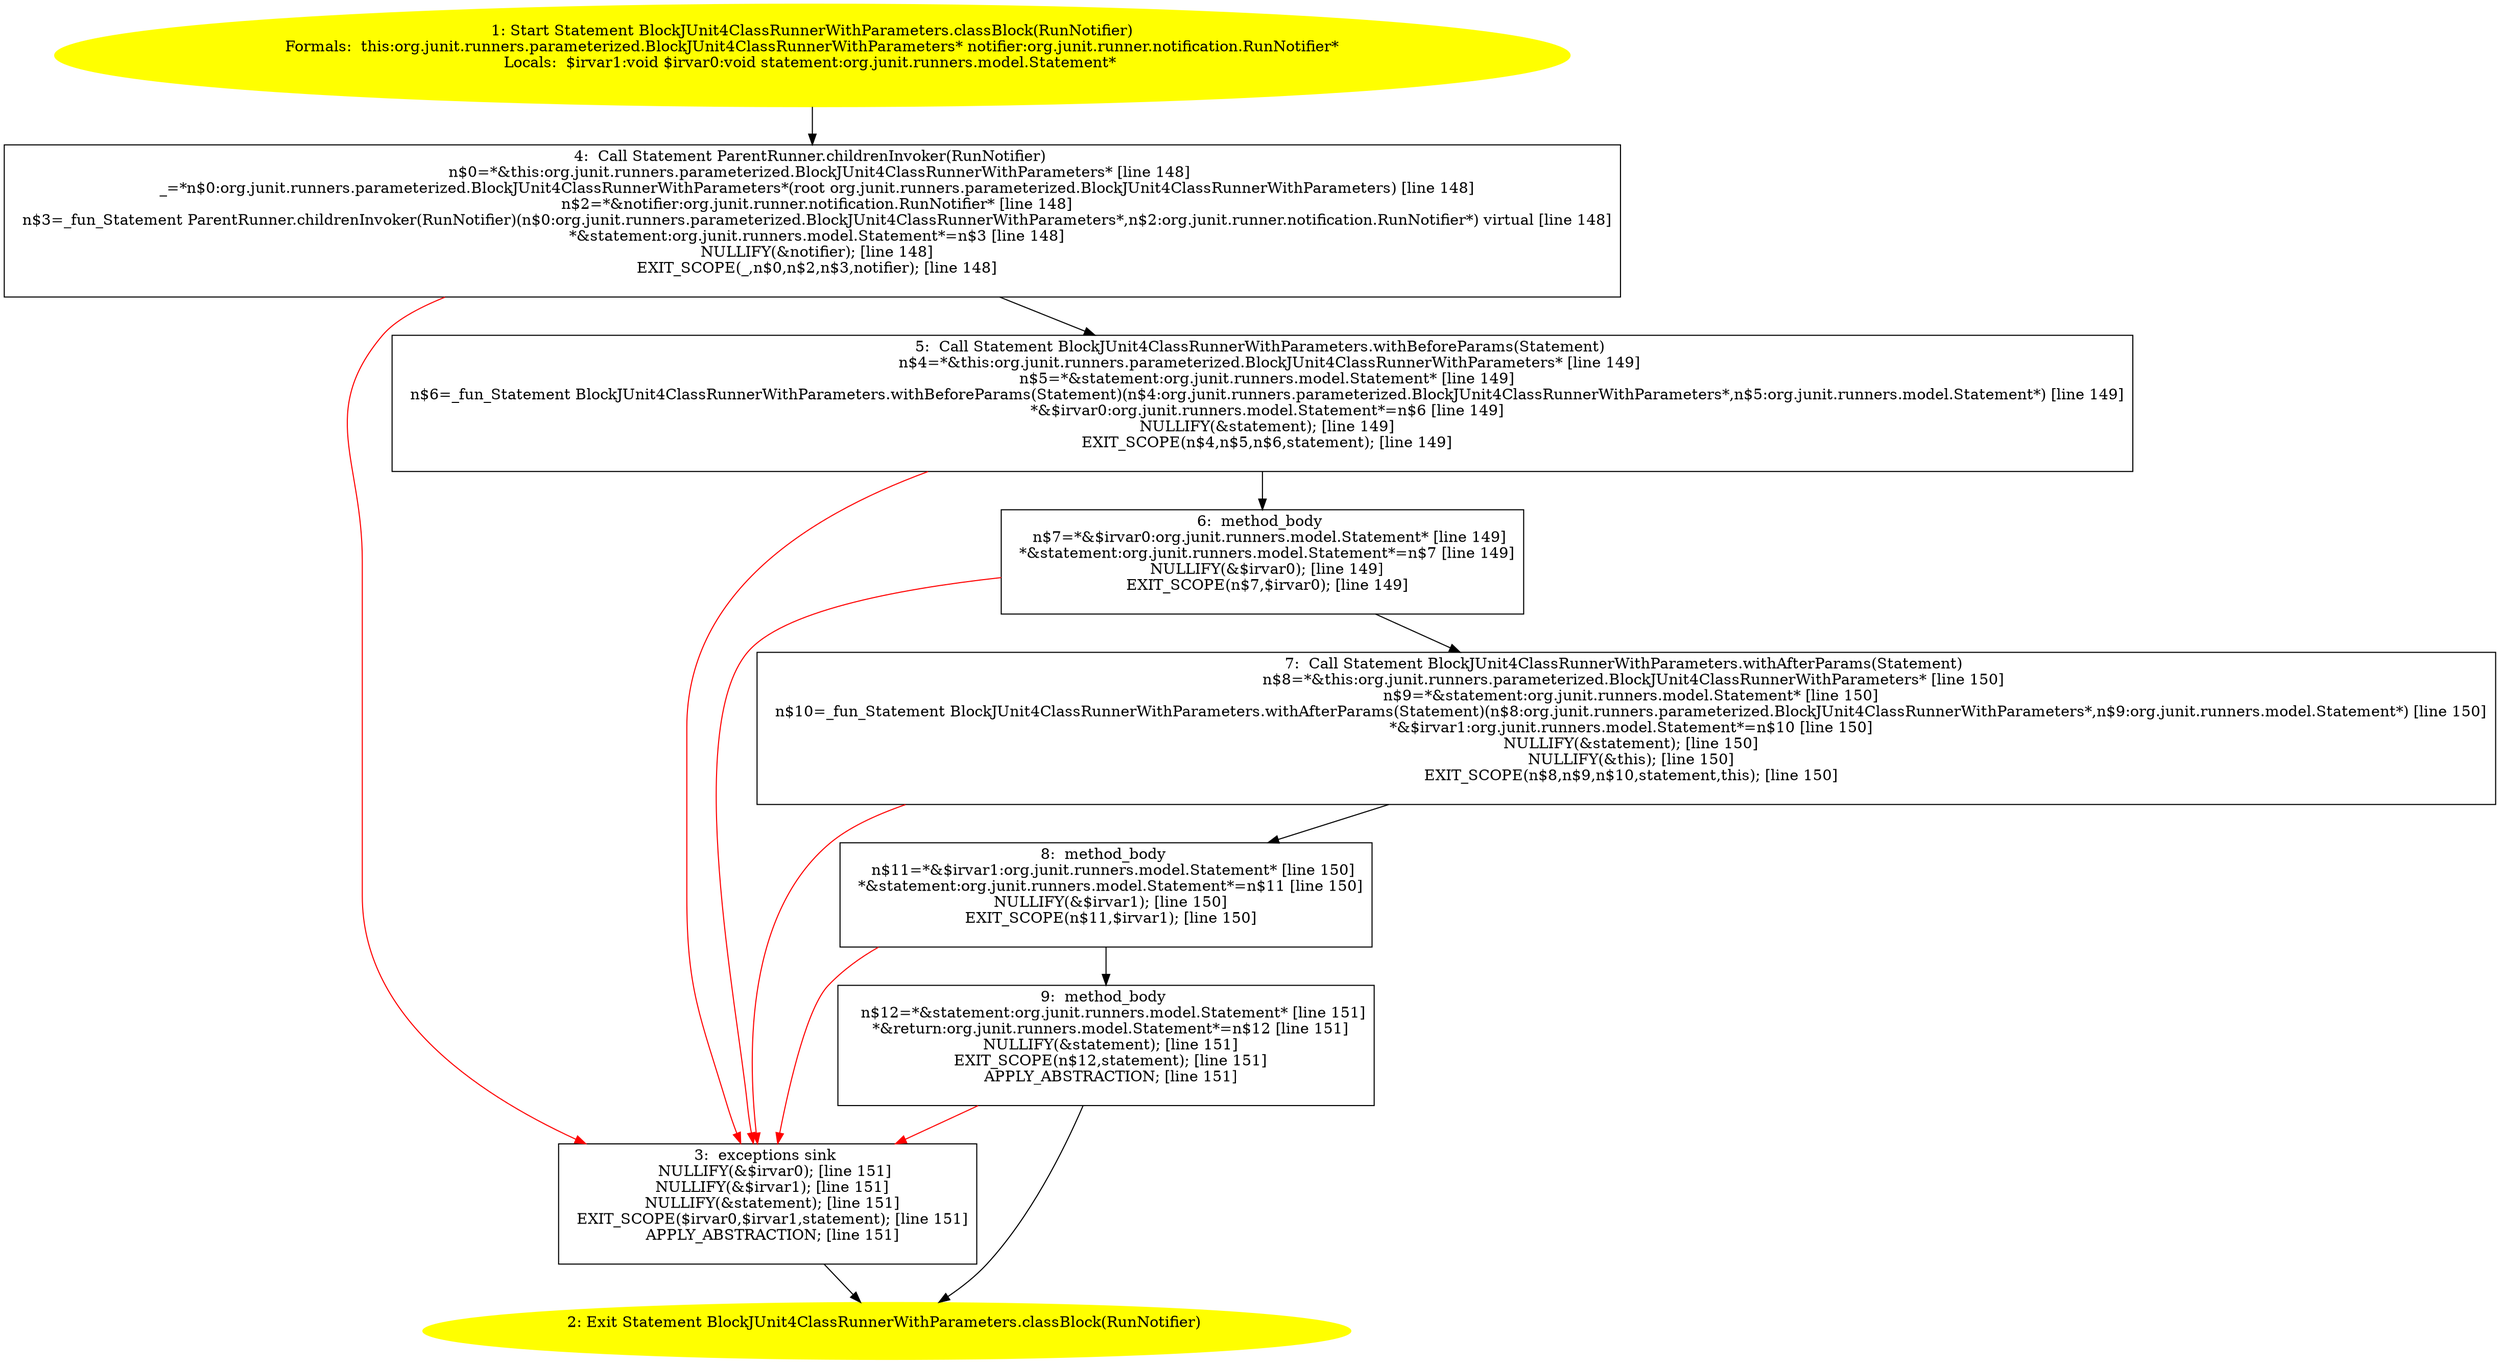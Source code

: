 /* @generated */
digraph cfg {
"org.junit.runners.parameterized.BlockJUnit4ClassRunnerWithParameters.classBlock(org.junit.runner.not.a36ff06cd1a9c35d83a9f3d88f097758_1" [label="1: Start Statement BlockJUnit4ClassRunnerWithParameters.classBlock(RunNotifier)\nFormals:  this:org.junit.runners.parameterized.BlockJUnit4ClassRunnerWithParameters* notifier:org.junit.runner.notification.RunNotifier*\nLocals:  $irvar1:void $irvar0:void statement:org.junit.runners.model.Statement* \n  " color=yellow style=filled]
	

	 "org.junit.runners.parameterized.BlockJUnit4ClassRunnerWithParameters.classBlock(org.junit.runner.not.a36ff06cd1a9c35d83a9f3d88f097758_1" -> "org.junit.runners.parameterized.BlockJUnit4ClassRunnerWithParameters.classBlock(org.junit.runner.not.a36ff06cd1a9c35d83a9f3d88f097758_4" ;
"org.junit.runners.parameterized.BlockJUnit4ClassRunnerWithParameters.classBlock(org.junit.runner.not.a36ff06cd1a9c35d83a9f3d88f097758_2" [label="2: Exit Statement BlockJUnit4ClassRunnerWithParameters.classBlock(RunNotifier) \n  " color=yellow style=filled]
	

"org.junit.runners.parameterized.BlockJUnit4ClassRunnerWithParameters.classBlock(org.junit.runner.not.a36ff06cd1a9c35d83a9f3d88f097758_3" [label="3:  exceptions sink \n   NULLIFY(&$irvar0); [line 151]\n  NULLIFY(&$irvar1); [line 151]\n  NULLIFY(&statement); [line 151]\n  EXIT_SCOPE($irvar0,$irvar1,statement); [line 151]\n  APPLY_ABSTRACTION; [line 151]\n " shape="box"]
	

	 "org.junit.runners.parameterized.BlockJUnit4ClassRunnerWithParameters.classBlock(org.junit.runner.not.a36ff06cd1a9c35d83a9f3d88f097758_3" -> "org.junit.runners.parameterized.BlockJUnit4ClassRunnerWithParameters.classBlock(org.junit.runner.not.a36ff06cd1a9c35d83a9f3d88f097758_2" ;
"org.junit.runners.parameterized.BlockJUnit4ClassRunnerWithParameters.classBlock(org.junit.runner.not.a36ff06cd1a9c35d83a9f3d88f097758_4" [label="4:  Call Statement ParentRunner.childrenInvoker(RunNotifier) \n   n$0=*&this:org.junit.runners.parameterized.BlockJUnit4ClassRunnerWithParameters* [line 148]\n  _=*n$0:org.junit.runners.parameterized.BlockJUnit4ClassRunnerWithParameters*(root org.junit.runners.parameterized.BlockJUnit4ClassRunnerWithParameters) [line 148]\n  n$2=*&notifier:org.junit.runner.notification.RunNotifier* [line 148]\n  n$3=_fun_Statement ParentRunner.childrenInvoker(RunNotifier)(n$0:org.junit.runners.parameterized.BlockJUnit4ClassRunnerWithParameters*,n$2:org.junit.runner.notification.RunNotifier*) virtual [line 148]\n  *&statement:org.junit.runners.model.Statement*=n$3 [line 148]\n  NULLIFY(&notifier); [line 148]\n  EXIT_SCOPE(_,n$0,n$2,n$3,notifier); [line 148]\n " shape="box"]
	

	 "org.junit.runners.parameterized.BlockJUnit4ClassRunnerWithParameters.classBlock(org.junit.runner.not.a36ff06cd1a9c35d83a9f3d88f097758_4" -> "org.junit.runners.parameterized.BlockJUnit4ClassRunnerWithParameters.classBlock(org.junit.runner.not.a36ff06cd1a9c35d83a9f3d88f097758_5" ;
	 "org.junit.runners.parameterized.BlockJUnit4ClassRunnerWithParameters.classBlock(org.junit.runner.not.a36ff06cd1a9c35d83a9f3d88f097758_4" -> "org.junit.runners.parameterized.BlockJUnit4ClassRunnerWithParameters.classBlock(org.junit.runner.not.a36ff06cd1a9c35d83a9f3d88f097758_3" [color="red" ];
"org.junit.runners.parameterized.BlockJUnit4ClassRunnerWithParameters.classBlock(org.junit.runner.not.a36ff06cd1a9c35d83a9f3d88f097758_5" [label="5:  Call Statement BlockJUnit4ClassRunnerWithParameters.withBeforeParams(Statement) \n   n$4=*&this:org.junit.runners.parameterized.BlockJUnit4ClassRunnerWithParameters* [line 149]\n  n$5=*&statement:org.junit.runners.model.Statement* [line 149]\n  n$6=_fun_Statement BlockJUnit4ClassRunnerWithParameters.withBeforeParams(Statement)(n$4:org.junit.runners.parameterized.BlockJUnit4ClassRunnerWithParameters*,n$5:org.junit.runners.model.Statement*) [line 149]\n  *&$irvar0:org.junit.runners.model.Statement*=n$6 [line 149]\n  NULLIFY(&statement); [line 149]\n  EXIT_SCOPE(n$4,n$5,n$6,statement); [line 149]\n " shape="box"]
	

	 "org.junit.runners.parameterized.BlockJUnit4ClassRunnerWithParameters.classBlock(org.junit.runner.not.a36ff06cd1a9c35d83a9f3d88f097758_5" -> "org.junit.runners.parameterized.BlockJUnit4ClassRunnerWithParameters.classBlock(org.junit.runner.not.a36ff06cd1a9c35d83a9f3d88f097758_6" ;
	 "org.junit.runners.parameterized.BlockJUnit4ClassRunnerWithParameters.classBlock(org.junit.runner.not.a36ff06cd1a9c35d83a9f3d88f097758_5" -> "org.junit.runners.parameterized.BlockJUnit4ClassRunnerWithParameters.classBlock(org.junit.runner.not.a36ff06cd1a9c35d83a9f3d88f097758_3" [color="red" ];
"org.junit.runners.parameterized.BlockJUnit4ClassRunnerWithParameters.classBlock(org.junit.runner.not.a36ff06cd1a9c35d83a9f3d88f097758_6" [label="6:  method_body \n   n$7=*&$irvar0:org.junit.runners.model.Statement* [line 149]\n  *&statement:org.junit.runners.model.Statement*=n$7 [line 149]\n  NULLIFY(&$irvar0); [line 149]\n  EXIT_SCOPE(n$7,$irvar0); [line 149]\n " shape="box"]
	

	 "org.junit.runners.parameterized.BlockJUnit4ClassRunnerWithParameters.classBlock(org.junit.runner.not.a36ff06cd1a9c35d83a9f3d88f097758_6" -> "org.junit.runners.parameterized.BlockJUnit4ClassRunnerWithParameters.classBlock(org.junit.runner.not.a36ff06cd1a9c35d83a9f3d88f097758_7" ;
	 "org.junit.runners.parameterized.BlockJUnit4ClassRunnerWithParameters.classBlock(org.junit.runner.not.a36ff06cd1a9c35d83a9f3d88f097758_6" -> "org.junit.runners.parameterized.BlockJUnit4ClassRunnerWithParameters.classBlock(org.junit.runner.not.a36ff06cd1a9c35d83a9f3d88f097758_3" [color="red" ];
"org.junit.runners.parameterized.BlockJUnit4ClassRunnerWithParameters.classBlock(org.junit.runner.not.a36ff06cd1a9c35d83a9f3d88f097758_7" [label="7:  Call Statement BlockJUnit4ClassRunnerWithParameters.withAfterParams(Statement) \n   n$8=*&this:org.junit.runners.parameterized.BlockJUnit4ClassRunnerWithParameters* [line 150]\n  n$9=*&statement:org.junit.runners.model.Statement* [line 150]\n  n$10=_fun_Statement BlockJUnit4ClassRunnerWithParameters.withAfterParams(Statement)(n$8:org.junit.runners.parameterized.BlockJUnit4ClassRunnerWithParameters*,n$9:org.junit.runners.model.Statement*) [line 150]\n  *&$irvar1:org.junit.runners.model.Statement*=n$10 [line 150]\n  NULLIFY(&statement); [line 150]\n  NULLIFY(&this); [line 150]\n  EXIT_SCOPE(n$8,n$9,n$10,statement,this); [line 150]\n " shape="box"]
	

	 "org.junit.runners.parameterized.BlockJUnit4ClassRunnerWithParameters.classBlock(org.junit.runner.not.a36ff06cd1a9c35d83a9f3d88f097758_7" -> "org.junit.runners.parameterized.BlockJUnit4ClassRunnerWithParameters.classBlock(org.junit.runner.not.a36ff06cd1a9c35d83a9f3d88f097758_8" ;
	 "org.junit.runners.parameterized.BlockJUnit4ClassRunnerWithParameters.classBlock(org.junit.runner.not.a36ff06cd1a9c35d83a9f3d88f097758_7" -> "org.junit.runners.parameterized.BlockJUnit4ClassRunnerWithParameters.classBlock(org.junit.runner.not.a36ff06cd1a9c35d83a9f3d88f097758_3" [color="red" ];
"org.junit.runners.parameterized.BlockJUnit4ClassRunnerWithParameters.classBlock(org.junit.runner.not.a36ff06cd1a9c35d83a9f3d88f097758_8" [label="8:  method_body \n   n$11=*&$irvar1:org.junit.runners.model.Statement* [line 150]\n  *&statement:org.junit.runners.model.Statement*=n$11 [line 150]\n  NULLIFY(&$irvar1); [line 150]\n  EXIT_SCOPE(n$11,$irvar1); [line 150]\n " shape="box"]
	

	 "org.junit.runners.parameterized.BlockJUnit4ClassRunnerWithParameters.classBlock(org.junit.runner.not.a36ff06cd1a9c35d83a9f3d88f097758_8" -> "org.junit.runners.parameterized.BlockJUnit4ClassRunnerWithParameters.classBlock(org.junit.runner.not.a36ff06cd1a9c35d83a9f3d88f097758_9" ;
	 "org.junit.runners.parameterized.BlockJUnit4ClassRunnerWithParameters.classBlock(org.junit.runner.not.a36ff06cd1a9c35d83a9f3d88f097758_8" -> "org.junit.runners.parameterized.BlockJUnit4ClassRunnerWithParameters.classBlock(org.junit.runner.not.a36ff06cd1a9c35d83a9f3d88f097758_3" [color="red" ];
"org.junit.runners.parameterized.BlockJUnit4ClassRunnerWithParameters.classBlock(org.junit.runner.not.a36ff06cd1a9c35d83a9f3d88f097758_9" [label="9:  method_body \n   n$12=*&statement:org.junit.runners.model.Statement* [line 151]\n  *&return:org.junit.runners.model.Statement*=n$12 [line 151]\n  NULLIFY(&statement); [line 151]\n  EXIT_SCOPE(n$12,statement); [line 151]\n  APPLY_ABSTRACTION; [line 151]\n " shape="box"]
	

	 "org.junit.runners.parameterized.BlockJUnit4ClassRunnerWithParameters.classBlock(org.junit.runner.not.a36ff06cd1a9c35d83a9f3d88f097758_9" -> "org.junit.runners.parameterized.BlockJUnit4ClassRunnerWithParameters.classBlock(org.junit.runner.not.a36ff06cd1a9c35d83a9f3d88f097758_2" ;
	 "org.junit.runners.parameterized.BlockJUnit4ClassRunnerWithParameters.classBlock(org.junit.runner.not.a36ff06cd1a9c35d83a9f3d88f097758_9" -> "org.junit.runners.parameterized.BlockJUnit4ClassRunnerWithParameters.classBlock(org.junit.runner.not.a36ff06cd1a9c35d83a9f3d88f097758_3" [color="red" ];
}
